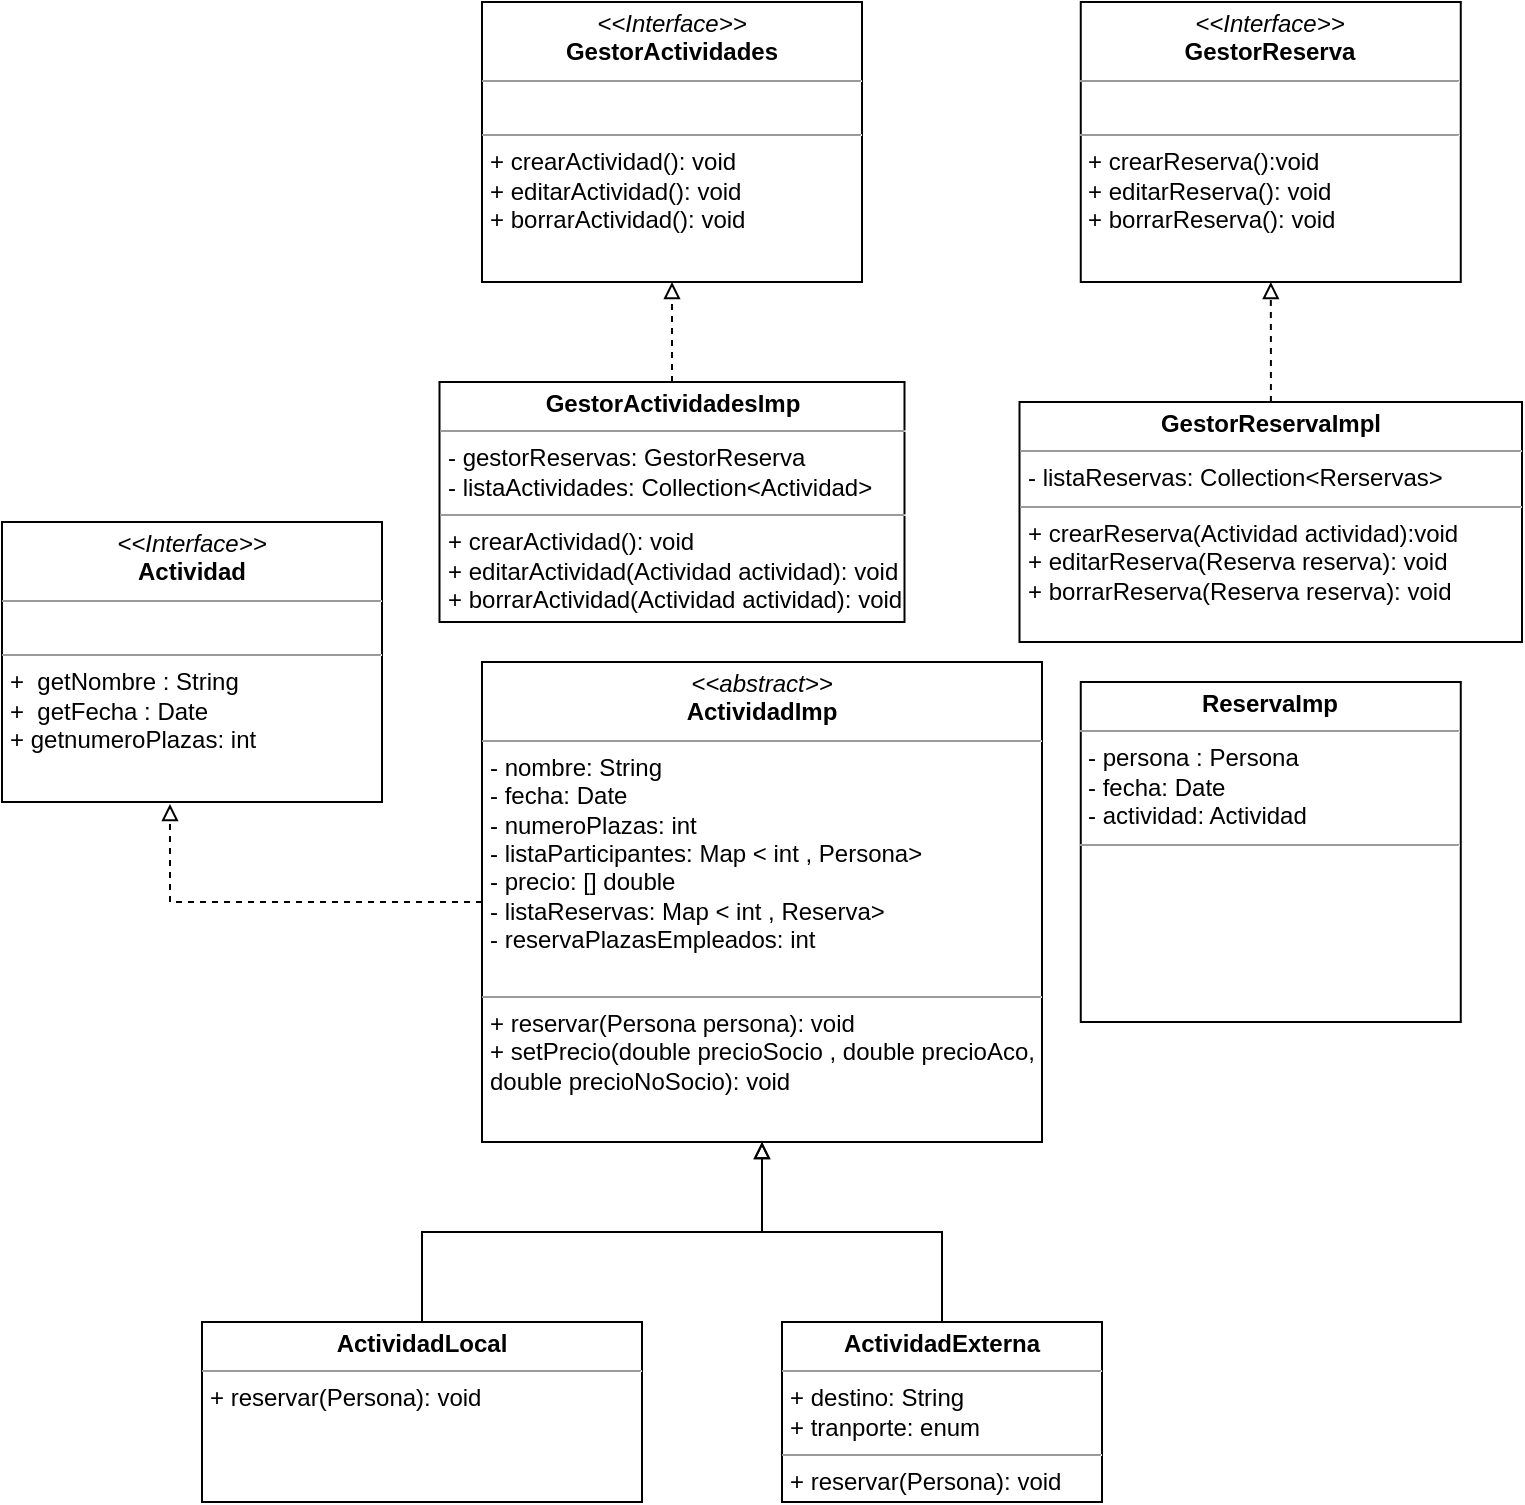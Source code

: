 <mxfile version="12.5.3" type="device"><diagram id="C5RBs43oDa-KdzZeNtuy" name="Page-1"><mxGraphModel dx="1124" dy="828" grid="1" gridSize="10" guides="1" tooltips="1" connect="1" arrows="1" fold="1" page="1" pageScale="1" pageWidth="827" pageHeight="1169" math="0" shadow="0"><root><mxCell id="WIyWlLk6GJQsqaUBKTNV-0"/><mxCell id="WIyWlLk6GJQsqaUBKTNV-1" parent="WIyWlLk6GJQsqaUBKTNV-0"/><mxCell id="4doZzjvoPaZHH4dw02dp-0" value="&lt;p style=&quot;margin: 0px ; margin-top: 4px ; text-align: center&quot;&gt;&lt;i&gt;&amp;lt;&amp;lt;Interface&amp;gt;&amp;gt;&lt;/i&gt;&lt;br&gt;&lt;b&gt;GestorActividades&lt;/b&gt;&lt;/p&gt;&lt;hr size=&quot;1&quot;&gt;&lt;p style=&quot;margin: 0px ; margin-left: 4px&quot;&gt;&lt;br&gt;&lt;/p&gt;&lt;hr size=&quot;1&quot;&gt;&lt;p style=&quot;margin: 0px ; margin-left: 4px&quot;&gt;+ crearActividad(): void&lt;/p&gt;&lt;p style=&quot;margin: 0px ; margin-left: 4px&quot;&gt;+ editarActividad(): void&lt;/p&gt;&lt;p style=&quot;margin: 0px ; margin-left: 4px&quot;&gt;+ borrarActividad(): void&lt;br&gt;&lt;/p&gt;" style="verticalAlign=top;align=left;overflow=fill;fontSize=12;fontFamily=Helvetica;html=1;" vertex="1" parent="WIyWlLk6GJQsqaUBKTNV-1"><mxGeometry x="280" y="90" width="190" height="140" as="geometry"/></mxCell><mxCell id="4doZzjvoPaZHH4dw02dp-16" style="edgeStyle=orthogonalEdgeStyle;rounded=0;orthogonalLoop=1;jettySize=auto;html=1;exitX=0.5;exitY=0;exitDx=0;exitDy=0;entryX=0.5;entryY=1;entryDx=0;entryDy=0;dashed=1;endArrow=block;endFill=0;" edge="1" parent="WIyWlLk6GJQsqaUBKTNV-1" source="4doZzjvoPaZHH4dw02dp-8" target="4doZzjvoPaZHH4dw02dp-0"><mxGeometry relative="1" as="geometry"/></mxCell><mxCell id="4doZzjvoPaZHH4dw02dp-8" value="&lt;p style=&quot;margin: 0px ; margin-top: 4px ; text-align: center&quot;&gt;&lt;b&gt;GestorActividadesImp&lt;/b&gt;&lt;/p&gt;&lt;hr size=&quot;1&quot;&gt;&lt;p style=&quot;margin: 0px ; margin-left: 4px&quot;&gt;- gestorReservas: GestorReserva&lt;/p&gt;&lt;p style=&quot;margin: 0px ; margin-left: 4px&quot;&gt;- listaActividades: Collection&amp;lt;Actividad&amp;gt;&lt;/p&gt;&lt;hr size=&quot;1&quot;&gt;&lt;p style=&quot;margin: 0px 0px 0px 4px&quot;&gt;+ crearActividad(): void&lt;/p&gt;&lt;p style=&quot;margin: 0px 0px 0px 4px&quot;&gt;+ editarActividad(Actividad actividad): void&lt;/p&gt;&lt;p style=&quot;margin: 0px 0px 0px 4px&quot;&gt;+ borrarActividad(Actividad actividad): void&lt;/p&gt;" style="verticalAlign=top;align=left;overflow=fill;fontSize=12;fontFamily=Helvetica;html=1;" vertex="1" parent="WIyWlLk6GJQsqaUBKTNV-1"><mxGeometry x="258.75" y="280" width="232.5" height="120" as="geometry"/></mxCell><mxCell id="4doZzjvoPaZHH4dw02dp-26" value="" style="edgeStyle=orthogonalEdgeStyle;rounded=0;orthogonalLoop=1;jettySize=auto;html=1;dashed=1;endArrow=block;endFill=0;entryX=0.442;entryY=1.007;entryDx=0;entryDy=0;entryPerimeter=0;" edge="1" parent="WIyWlLk6GJQsqaUBKTNV-1" source="4doZzjvoPaZHH4dw02dp-10" target="4doZzjvoPaZHH4dw02dp-24"><mxGeometry relative="1" as="geometry"><mxPoint x="200" y="510" as="targetPoint"/></mxGeometry></mxCell><mxCell id="4doZzjvoPaZHH4dw02dp-10" value="&lt;p style=&quot;margin: 0px ; margin-top: 4px ; text-align: center&quot;&gt;&lt;i&gt;&amp;lt;&amp;lt;abstract&amp;gt;&amp;gt;&lt;/i&gt;&lt;br&gt;&lt;b&gt;ActividadImp&lt;/b&gt;&lt;/p&gt;&lt;hr size=&quot;1&quot;&gt;&lt;p style=&quot;margin: 0px ; margin-left: 4px&quot;&gt;- nombre: String&lt;br&gt;- fecha: Date&lt;/p&gt;&lt;p style=&quot;margin: 0px ; margin-left: 4px&quot;&gt;- numeroPlazas: int&lt;/p&gt;&lt;p style=&quot;margin: 0px ; margin-left: 4px&quot;&gt;- listaParticipantes: Map &amp;lt; int , Persona&amp;gt;&lt;br&gt;&lt;/p&gt;&lt;p style=&quot;margin: 0px ; margin-left: 4px&quot;&gt;- precio: [] double&lt;/p&gt;&lt;p style=&quot;margin: 0px ; margin-left: 4px&quot;&gt;- listaReservas: Map &amp;lt; int , Reserva&amp;gt;&lt;/p&gt;&lt;p style=&quot;margin: 0px ; margin-left: 4px&quot;&gt;- reservaPlazasEmpleados: int&lt;/p&gt;&lt;p style=&quot;margin: 0px ; margin-left: 4px&quot;&gt;&lt;br&gt;&lt;/p&gt;&lt;hr size=&quot;1&quot;&gt;&lt;p style=&quot;margin: 0px ; margin-left: 4px&quot;&gt;+ reservar(Persona persona): void&lt;/p&gt;&lt;p style=&quot;margin: 0px ; margin-left: 4px&quot;&gt;+ setPrecio(double precioSocio , double precioAco,&lt;/p&gt;&lt;p style=&quot;margin: 0px ; margin-left: 4px&quot;&gt;double precioNoSocio): void&lt;/p&gt;&lt;p style=&quot;margin: 0px ; margin-left: 4px&quot;&gt;&lt;br&gt;&lt;/p&gt;&lt;p style=&quot;margin: 0px ; margin-left: 4px&quot;&gt;&lt;br&gt;&lt;/p&gt;" style="verticalAlign=top;align=left;overflow=fill;fontSize=12;fontFamily=Helvetica;html=1;" vertex="1" parent="WIyWlLk6GJQsqaUBKTNV-1"><mxGeometry x="280" y="420" width="280" height="240" as="geometry"/></mxCell><mxCell id="4doZzjvoPaZHH4dw02dp-18" style="edgeStyle=orthogonalEdgeStyle;rounded=0;orthogonalLoop=1;jettySize=auto;html=1;exitX=0.5;exitY=0;exitDx=0;exitDy=0;endArrow=block;endFill=0;" edge="1" parent="WIyWlLk6GJQsqaUBKTNV-1" source="4doZzjvoPaZHH4dw02dp-13" target="4doZzjvoPaZHH4dw02dp-10"><mxGeometry relative="1" as="geometry"/></mxCell><mxCell id="4doZzjvoPaZHH4dw02dp-13" value="&lt;p style=&quot;margin: 0px ; margin-top: 4px ; text-align: center&quot;&gt;&lt;b&gt;ActividadLocal&lt;/b&gt;&lt;/p&gt;&lt;hr size=&quot;1&quot;&gt;&lt;p style=&quot;margin: 0px ; margin-left: 4px&quot;&gt;&lt;/p&gt;&lt;p style=&quot;margin: 0px ; margin-left: 4px&quot;&gt;+ reservar(Persona): void&lt;/p&gt;" style="verticalAlign=top;align=left;overflow=fill;fontSize=12;fontFamily=Helvetica;html=1;" vertex="1" parent="WIyWlLk6GJQsqaUBKTNV-1"><mxGeometry x="140" y="750" width="220" height="90" as="geometry"/></mxCell><mxCell id="4doZzjvoPaZHH4dw02dp-19" style="edgeStyle=orthogonalEdgeStyle;rounded=0;orthogonalLoop=1;jettySize=auto;html=1;exitX=0.5;exitY=0;exitDx=0;exitDy=0;entryX=0.5;entryY=1;entryDx=0;entryDy=0;endArrow=block;endFill=0;" edge="1" parent="WIyWlLk6GJQsqaUBKTNV-1" source="4doZzjvoPaZHH4dw02dp-14" target="4doZzjvoPaZHH4dw02dp-10"><mxGeometry relative="1" as="geometry"/></mxCell><mxCell id="4doZzjvoPaZHH4dw02dp-14" value="&lt;p style=&quot;margin: 0px ; margin-top: 4px ; text-align: center&quot;&gt;&lt;b&gt;ActividadExterna&lt;/b&gt;&lt;/p&gt;&lt;hr size=&quot;1&quot;&gt;&lt;p style=&quot;margin: 0px ; margin-left: 4px&quot;&gt;&lt;span&gt;+ destino: String&lt;/span&gt;&lt;br&gt;&lt;/p&gt;&lt;p style=&quot;margin: 0px ; margin-left: 4px&quot;&gt;+ tranporte: enum&amp;nbsp;&lt;/p&gt;&lt;hr size=&quot;1&quot;&gt;&lt;p style=&quot;margin: 0px ; margin-left: 4px&quot;&gt;+ reservar(Persona): void&lt;/p&gt;" style="verticalAlign=top;align=left;overflow=fill;fontSize=12;fontFamily=Helvetica;html=1;" vertex="1" parent="WIyWlLk6GJQsqaUBKTNV-1"><mxGeometry x="430" y="750" width="160" height="90" as="geometry"/></mxCell><mxCell id="4doZzjvoPaZHH4dw02dp-21" value="&lt;p style=&quot;margin: 0px ; margin-top: 4px ; text-align: center&quot;&gt;&lt;i&gt;&amp;lt;&amp;lt;Interface&amp;gt;&amp;gt;&lt;/i&gt;&lt;br&gt;&lt;b&gt;GestorReserva&lt;/b&gt;&lt;/p&gt;&lt;hr size=&quot;1&quot;&gt;&lt;p style=&quot;margin: 0px ; margin-left: 4px&quot;&gt;&lt;br&gt;&lt;/p&gt;&lt;hr size=&quot;1&quot;&gt;&lt;p style=&quot;margin: 0px ; margin-left: 4px&quot;&gt;+ crearReserva():void&lt;/p&gt;&lt;p style=&quot;margin: 0px ; margin-left: 4px&quot;&gt;+ editarReserva(): void&lt;/p&gt;&lt;p style=&quot;margin: 0px ; margin-left: 4px&quot;&gt;+ borrarReserva(): void&lt;br&gt;&lt;/p&gt;" style="verticalAlign=top;align=left;overflow=fill;fontSize=12;fontFamily=Helvetica;html=1;" vertex="1" parent="WIyWlLk6GJQsqaUBKTNV-1"><mxGeometry x="579.38" y="90" width="190" height="140" as="geometry"/></mxCell><mxCell id="4doZzjvoPaZHH4dw02dp-23" value="" style="edgeStyle=orthogonalEdgeStyle;rounded=0;orthogonalLoop=1;jettySize=auto;html=1;endArrow=block;endFill=0;dashed=1;" edge="1" parent="WIyWlLk6GJQsqaUBKTNV-1" source="4doZzjvoPaZHH4dw02dp-22" target="4doZzjvoPaZHH4dw02dp-21"><mxGeometry relative="1" as="geometry"/></mxCell><mxCell id="4doZzjvoPaZHH4dw02dp-22" value="&lt;p style=&quot;margin: 0px ; margin-top: 4px ; text-align: center&quot;&gt;&lt;b&gt;GestorReservaImpl&lt;/b&gt;&lt;/p&gt;&lt;hr size=&quot;1&quot;&gt;&lt;p style=&quot;margin: 0px ; margin-left: 4px&quot;&gt;&lt;span&gt;- listaReservas: Collection&amp;lt;Rerservas&amp;gt;&lt;/span&gt;&lt;br&gt;&lt;/p&gt;&lt;hr size=&quot;1&quot;&gt;&lt;p style=&quot;margin: 0px 0px 0px 4px&quot;&gt;+ crearReserva(Actividad actividad):void&lt;/p&gt;&lt;p style=&quot;margin: 0px 0px 0px 4px&quot;&gt;+ editarReserva(Reserva reserva): void&lt;/p&gt;&lt;p style=&quot;margin: 0px 0px 0px 4px&quot;&gt;+ borrarReserva(Reserva reserva): void&lt;/p&gt;" style="verticalAlign=top;align=left;overflow=fill;fontSize=12;fontFamily=Helvetica;html=1;" vertex="1" parent="WIyWlLk6GJQsqaUBKTNV-1"><mxGeometry x="548.75" y="290" width="251.25" height="120" as="geometry"/></mxCell><mxCell id="4doZzjvoPaZHH4dw02dp-24" value="&lt;p style=&quot;margin: 0px ; margin-top: 4px ; text-align: center&quot;&gt;&lt;i&gt;&amp;lt;&amp;lt;Interface&amp;gt;&amp;gt;&lt;/i&gt;&lt;br&gt;&lt;b&gt;Actividad&lt;/b&gt;&lt;/p&gt;&lt;hr size=&quot;1&quot;&gt;&lt;p style=&quot;margin: 0px ; margin-left: 4px&quot;&gt;&lt;br&gt;&lt;/p&gt;&lt;hr size=&quot;1&quot;&gt;&lt;p style=&quot;margin: 0px ; margin-left: 4px&quot;&gt;+&amp;nbsp; getNombre : String&lt;br&gt;+&amp;nbsp; getFecha : Date&lt;/p&gt;&lt;p style=&quot;margin: 0px ; margin-left: 4px&quot;&gt;+ getnumeroPlazas: int&lt;/p&gt;" style="verticalAlign=top;align=left;overflow=fill;fontSize=12;fontFamily=Helvetica;html=1;" vertex="1" parent="WIyWlLk6GJQsqaUBKTNV-1"><mxGeometry x="40" y="350" width="190" height="140" as="geometry"/></mxCell><mxCell id="4doZzjvoPaZHH4dw02dp-29" value="&lt;p style=&quot;margin: 0px ; margin-top: 4px ; text-align: center&quot;&gt;&lt;b&gt;ReservaImp&lt;/b&gt;&lt;/p&gt;&lt;hr size=&quot;1&quot;&gt;&lt;p style=&quot;margin: 0px ; margin-left: 4px&quot;&gt;&lt;span&gt;- persona : Persona&amp;nbsp;&lt;/span&gt;&lt;br&gt;&lt;/p&gt;&lt;p style=&quot;margin: 0px ; margin-left: 4px&quot;&gt;- fecha: Date&lt;/p&gt;&lt;p style=&quot;margin: 0px ; margin-left: 4px&quot;&gt;- actividad: Actividad&lt;/p&gt;&lt;hr size=&quot;1&quot;&gt;&lt;p style=&quot;margin: 0px ; margin-left: 4px&quot;&gt;&lt;br&gt;&lt;br&gt;&lt;/p&gt;" style="verticalAlign=top;align=left;overflow=fill;fontSize=12;fontFamily=Helvetica;html=1;" vertex="1" parent="WIyWlLk6GJQsqaUBKTNV-1"><mxGeometry x="579.38" y="430" width="190" height="170" as="geometry"/></mxCell></root></mxGraphModel></diagram></mxfile>